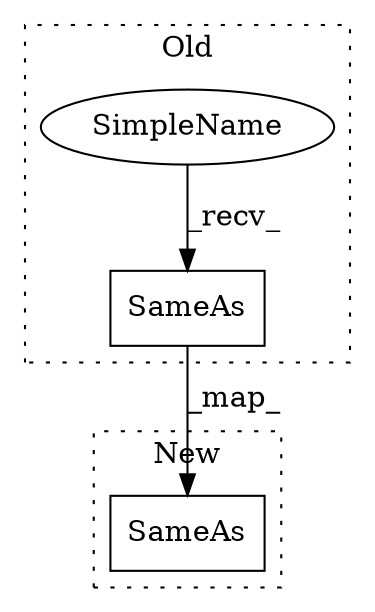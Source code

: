 digraph G {
subgraph cluster0 {
1 [label="SameAs" a="32" s="33385,33407" l="7,1" shape="box"];
3 [label="SimpleName" a="42" s="33382" l="2" shape="ellipse"];
label = "Old";
style="dotted";
}
subgraph cluster1 {
2 [label="SameAs" a="32" s="35561,35583" l="7,1" shape="box"];
label = "New";
style="dotted";
}
1 -> 2 [label="_map_"];
3 -> 1 [label="_recv_"];
}